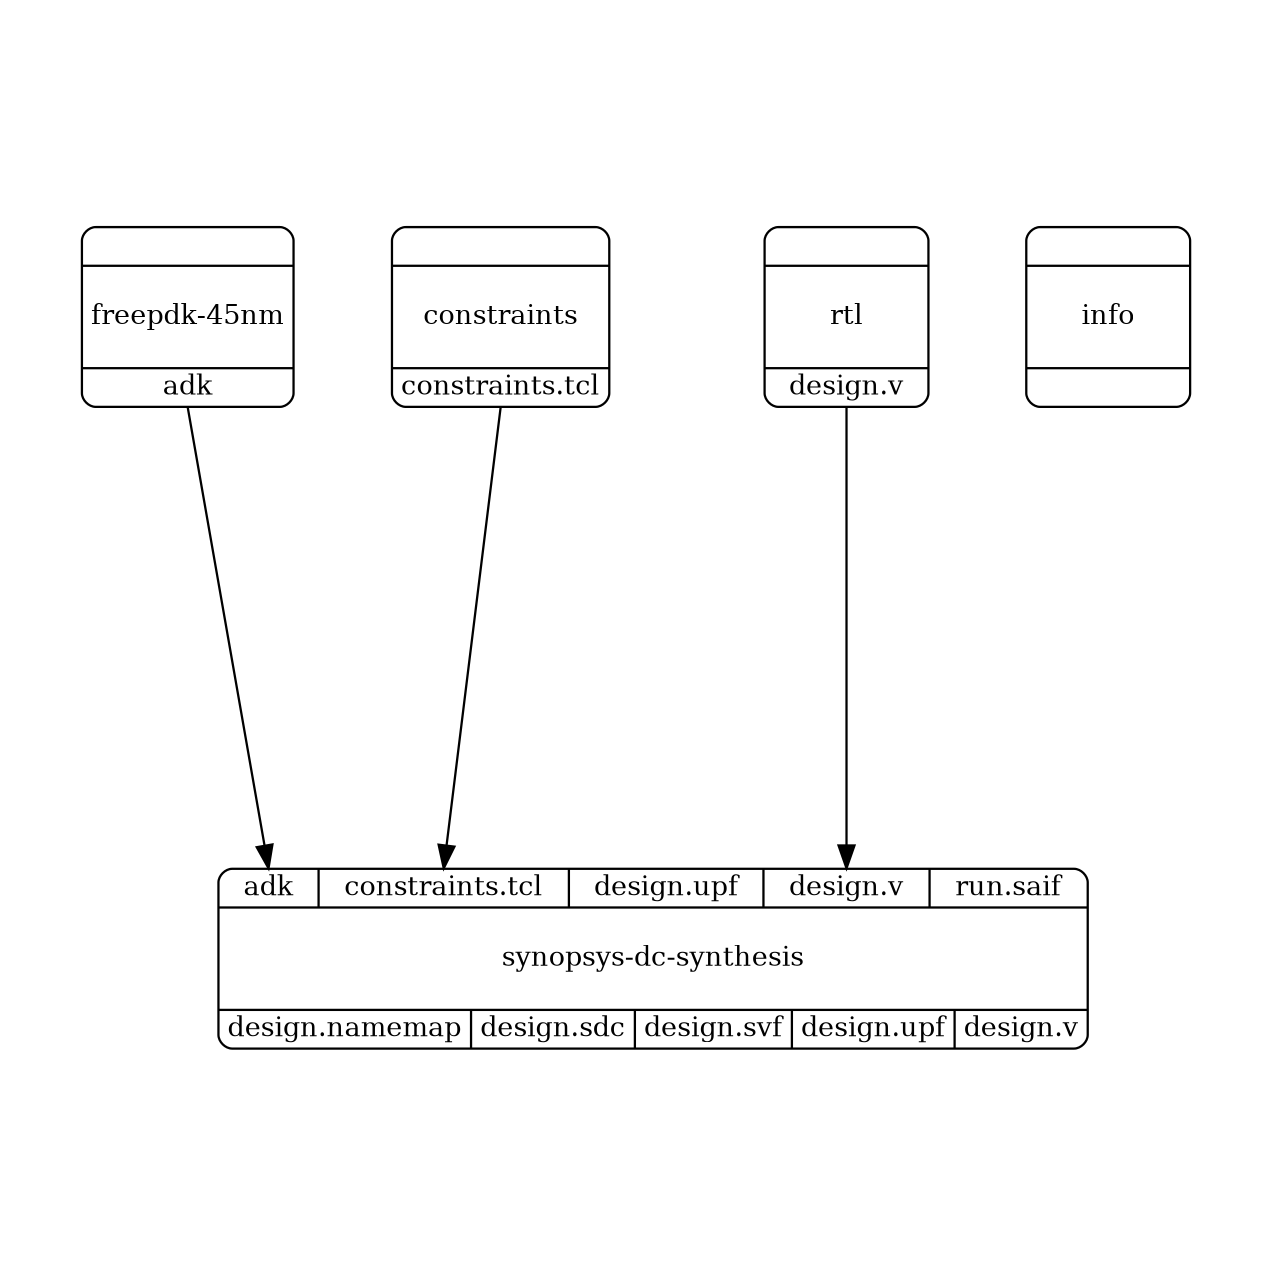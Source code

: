 digraph {
label="";
labelloc="t";
fontsize=60;
size="8.5;11";
ratio="fill";
margin=0;
pad=1;
rankdir="TB";
concentrate=true;
splines=polyline;
center=true;
nodesep=1.2;
ranksep=0.8;
constraints [ fontsize=24, width=2, penwidth=2, shape=Mrecord, label="{ {  } | \n
constraints

\n\n | { <o_constraints_tcl> constraints.tcl } }", color=black ];
freepdk_45nm [ fontsize=24, width=2, penwidth=2, shape=Mrecord, label="{ {  } | \n
freepdk-45nm

\n\n | { <o_adk> adk } }", color=black ];
info [ fontsize=24, width=2, penwidth=2, shape=Mrecord, label="{ {  } | \n
info

\n\n | {  } }", color=black ];
rtl [ fontsize=24, width=2, penwidth=2, shape=Mrecord, label="{ {  } | \n
rtl

\n\n | { <o_design_v> design.v } }", color=black ];
synopsys_dc_synthesis [ fontsize=24, width=2, penwidth=2, shape=Mrecord, label="{ { <i_adk> adk | <i_constraints_tcl> constraints.tcl | <i_design_upf> design.upf | <i_design_v> design.v | <i_run_saif> run.saif } | \n
synopsys-dc-synthesis

\n\n | { <o_design_namemap> design.namemap | <o_design_sdc> design.sdc | <o_design_svf> design.svf | <o_design_upf> design.upf | <o_design_v> design.v } }", color=black ];
freepdk_45nm:o_adk:s -> synopsys_dc_synthesis:i_adk:n [ arrowsize=2, penwidth=2 ];
constraints:o_constraints_tcl:s -> synopsys_dc_synthesis:i_constraints_tcl:n [ arrowsize=2, penwidth=2 ];
rtl:o_design_v:s -> synopsys_dc_synthesis:i_design_v:n [ arrowsize=2, penwidth=2 ];
}